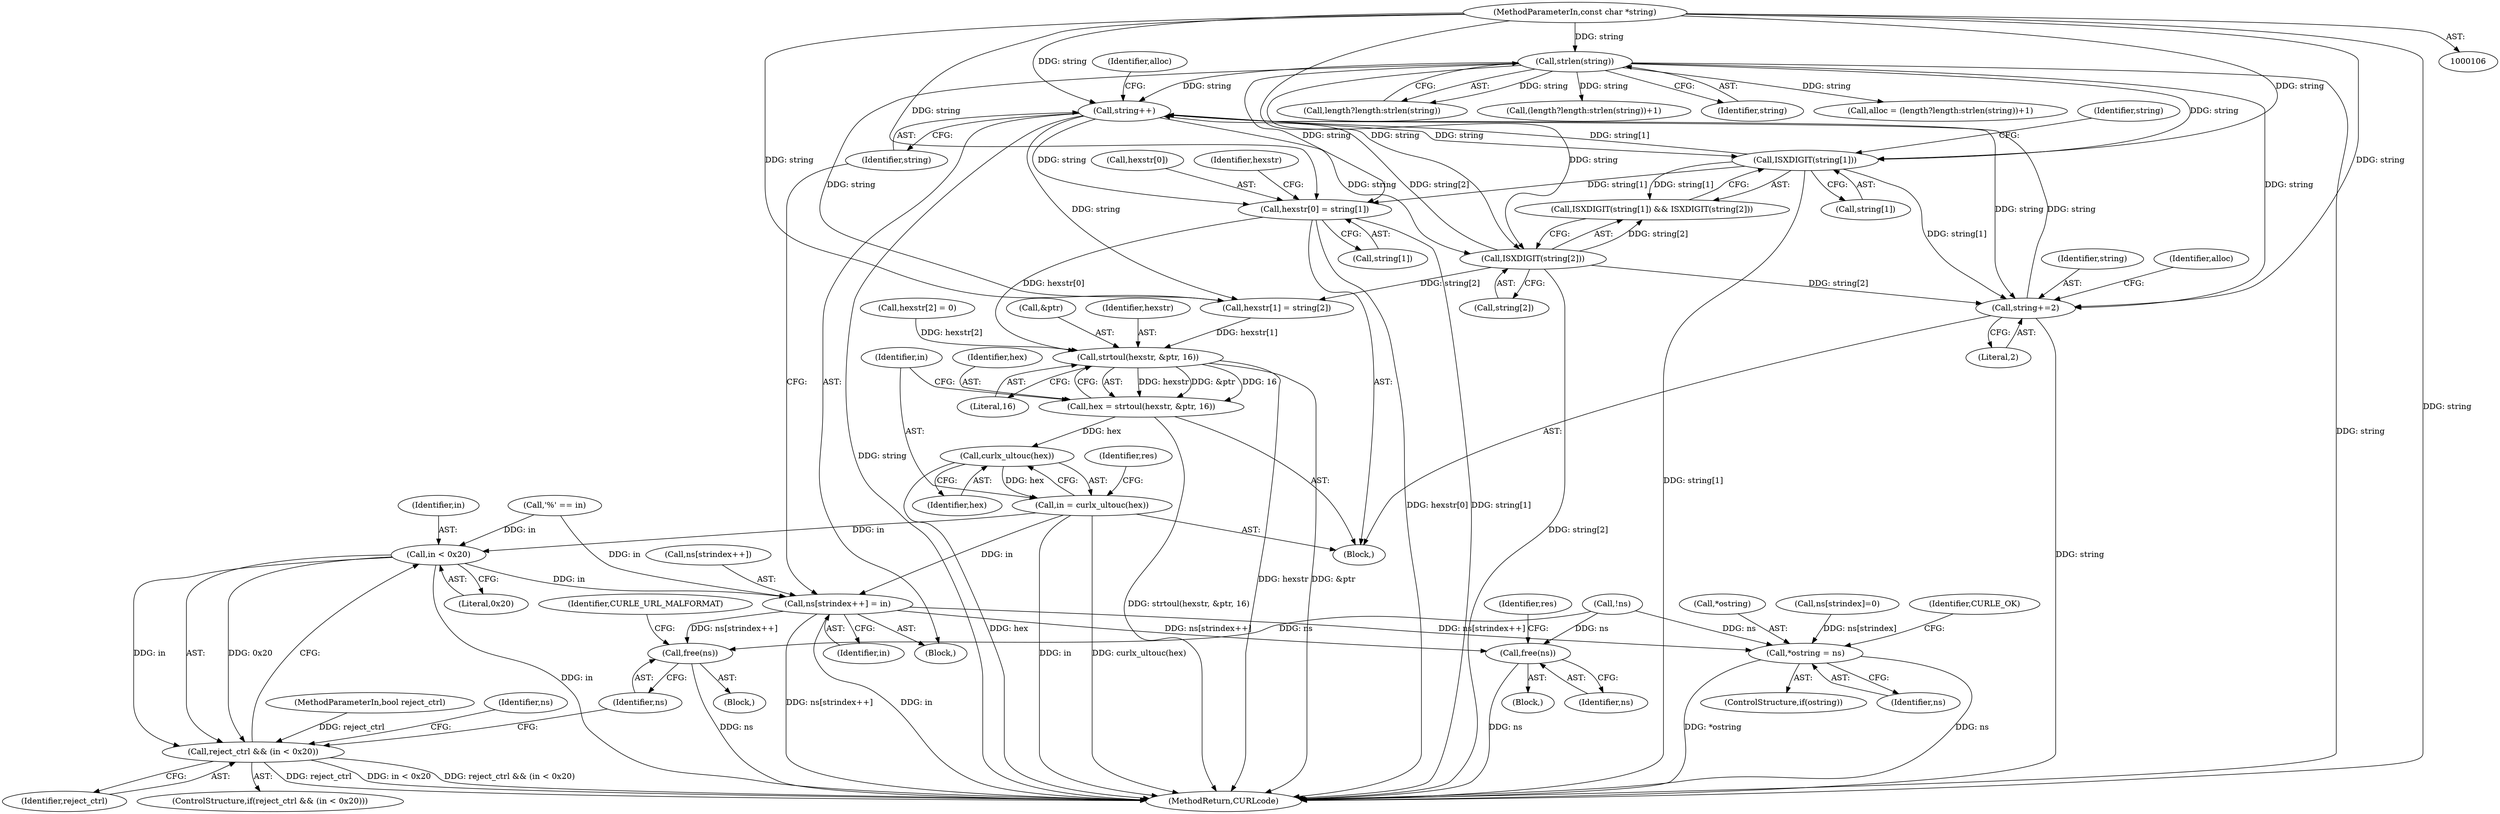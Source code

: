 digraph "1_curl_192c4f788d48f82c03e9cef40013f34370e90737@array" {
"1000168" [label="(Call,hexstr[0] = string[1])"];
"1000235" [label="(Call,string++)"];
"1000157" [label="(Call,ISXDIGIT(string[1]))"];
"1000121" [label="(Call,strlen(string))"];
"1000108" [label="(MethodParameterIn,const char *string)"];
"1000212" [label="(Call,string+=2)"];
"1000161" [label="(Call,ISXDIGIT(string[2]))"];
"1000189" [label="(Call,strtoul(hexstr, &ptr, 16))"];
"1000187" [label="(Call,hex = strtoul(hexstr, &ptr, 16))"];
"1000196" [label="(Call,curlx_ultouc(hex))"];
"1000194" [label="(Call,in = curlx_ultouc(hex))"];
"1000221" [label="(Call,in < 0x20)"];
"1000219" [label="(Call,reject_ctrl && (in < 0x20))"];
"1000229" [label="(Call,ns[strindex++] = in)"];
"1000208" [label="(Call,free(ns))"];
"1000225" [label="(Call,free(ns))"];
"1000250" [label="(Call,*ostring = ns)"];
"1000108" [label="(MethodParameterIn,const char *string)"];
"1000208" [label="(Call,free(ns))"];
"1000224" [label="(Block,)"];
"1000251" [label="(Call,*ostring)"];
"1000230" [label="(Call,ns[strindex++])"];
"1000112" [label="(MethodParameterIn,bool reject_ctrl)"];
"1000237" [label="(Call,ns[strindex]=0)"];
"1000163" [label="(Identifier,string)"];
"1000118" [label="(Call,length?length:strlen(string))"];
"1000197" [label="(Identifier,hex)"];
"1000218" [label="(ControlStructure,if(reject_ctrl && (in < 0x20)))"];
"1000228" [label="(Identifier,CURLE_URL_MALFORMAT)"];
"1000222" [label="(Identifier,in)"];
"1000213" [label="(Identifier,string)"];
"1000256" [label="(MethodReturn,CURLcode)"];
"1000191" [label="(Call,&ptr)"];
"1000223" [label="(Literal,0x20)"];
"1000225" [label="(Call,free(ns))"];
"1000188" [label="(Identifier,hex)"];
"1000207" [label="(Block,)"];
"1000190" [label="(Identifier,hexstr)"];
"1000255" [label="(Identifier,CURLE_OK)"];
"1000187" [label="(Call,hex = strtoul(hexstr, &ptr, 16))"];
"1000169" [label="(Call,hexstr[0])"];
"1000216" [label="(Identifier,alloc)"];
"1000199" [label="(Identifier,res)"];
"1000214" [label="(Literal,2)"];
"1000158" [label="(Call,string[1])"];
"1000156" [label="(Call,ISXDIGIT(string[1]) && ISXDIGIT(string[2]))"];
"1000219" [label="(Call,reject_ctrl && (in < 0x20))"];
"1000248" [label="(ControlStructure,if(ostring))"];
"1000172" [label="(Call,string[1])"];
"1000235" [label="(Call,string++)"];
"1000162" [label="(Call,string[2])"];
"1000165" [label="(Block,)"];
"1000182" [label="(Call,hexstr[2] = 0)"];
"1000117" [label="(Call,(length?length:strlen(string))+1)"];
"1000221" [label="(Call,in < 0x20)"];
"1000229" [label="(Call,ns[strindex++] = in)"];
"1000122" [label="(Identifier,string)"];
"1000226" [label="(Identifier,ns)"];
"1000209" [label="(Identifier,ns)"];
"1000253" [label="(Identifier,ns)"];
"1000193" [label="(Literal,16)"];
"1000211" [label="(Identifier,res)"];
"1000220" [label="(Identifier,reject_ctrl)"];
"1000196" [label="(Call,curlx_ultouc(hex))"];
"1000212" [label="(Call,string+=2)"];
"1000153" [label="(Call,'%' == in)"];
"1000234" [label="(Identifier,in)"];
"1000168" [label="(Call,hexstr[0] = string[1])"];
"1000236" [label="(Identifier,string)"];
"1000115" [label="(Call,alloc = (length?length:strlen(string))+1)"];
"1000177" [label="(Identifier,hexstr)"];
"1000157" [label="(Call,ISXDIGIT(string[1]))"];
"1000144" [label="(Identifier,alloc)"];
"1000195" [label="(Identifier,in)"];
"1000121" [label="(Call,strlen(string))"];
"1000189" [label="(Call,strtoul(hexstr, &ptr, 16))"];
"1000146" [label="(Block,)"];
"1000175" [label="(Call,hexstr[1] = string[2])"];
"1000194" [label="(Call,in = curlx_ultouc(hex))"];
"1000137" [label="(Call,!ns)"];
"1000231" [label="(Identifier,ns)"];
"1000250" [label="(Call,*ostring = ns)"];
"1000161" [label="(Call,ISXDIGIT(string[2]))"];
"1000168" -> "1000165"  [label="AST: "];
"1000168" -> "1000172"  [label="CFG: "];
"1000169" -> "1000168"  [label="AST: "];
"1000172" -> "1000168"  [label="AST: "];
"1000177" -> "1000168"  [label="CFG: "];
"1000168" -> "1000256"  [label="DDG: string[1]"];
"1000168" -> "1000256"  [label="DDG: hexstr[0]"];
"1000235" -> "1000168"  [label="DDG: string"];
"1000157" -> "1000168"  [label="DDG: string[1]"];
"1000121" -> "1000168"  [label="DDG: string"];
"1000108" -> "1000168"  [label="DDG: string"];
"1000168" -> "1000189"  [label="DDG: hexstr[0]"];
"1000235" -> "1000146"  [label="AST: "];
"1000235" -> "1000236"  [label="CFG: "];
"1000236" -> "1000235"  [label="AST: "];
"1000144" -> "1000235"  [label="CFG: "];
"1000235" -> "1000256"  [label="DDG: string"];
"1000235" -> "1000157"  [label="DDG: string"];
"1000235" -> "1000161"  [label="DDG: string"];
"1000235" -> "1000175"  [label="DDG: string"];
"1000235" -> "1000212"  [label="DDG: string"];
"1000157" -> "1000235"  [label="DDG: string[1]"];
"1000212" -> "1000235"  [label="DDG: string"];
"1000121" -> "1000235"  [label="DDG: string"];
"1000161" -> "1000235"  [label="DDG: string[2]"];
"1000108" -> "1000235"  [label="DDG: string"];
"1000157" -> "1000156"  [label="AST: "];
"1000157" -> "1000158"  [label="CFG: "];
"1000158" -> "1000157"  [label="AST: "];
"1000163" -> "1000157"  [label="CFG: "];
"1000156" -> "1000157"  [label="CFG: "];
"1000157" -> "1000256"  [label="DDG: string[1]"];
"1000157" -> "1000156"  [label="DDG: string[1]"];
"1000121" -> "1000157"  [label="DDG: string"];
"1000108" -> "1000157"  [label="DDG: string"];
"1000157" -> "1000212"  [label="DDG: string[1]"];
"1000121" -> "1000118"  [label="AST: "];
"1000121" -> "1000122"  [label="CFG: "];
"1000122" -> "1000121"  [label="AST: "];
"1000118" -> "1000121"  [label="CFG: "];
"1000121" -> "1000256"  [label="DDG: string"];
"1000121" -> "1000115"  [label="DDG: string"];
"1000121" -> "1000117"  [label="DDG: string"];
"1000121" -> "1000118"  [label="DDG: string"];
"1000108" -> "1000121"  [label="DDG: string"];
"1000121" -> "1000161"  [label="DDG: string"];
"1000121" -> "1000175"  [label="DDG: string"];
"1000121" -> "1000212"  [label="DDG: string"];
"1000108" -> "1000106"  [label="AST: "];
"1000108" -> "1000256"  [label="DDG: string"];
"1000108" -> "1000161"  [label="DDG: string"];
"1000108" -> "1000175"  [label="DDG: string"];
"1000108" -> "1000212"  [label="DDG: string"];
"1000212" -> "1000165"  [label="AST: "];
"1000212" -> "1000214"  [label="CFG: "];
"1000213" -> "1000212"  [label="AST: "];
"1000214" -> "1000212"  [label="AST: "];
"1000216" -> "1000212"  [label="CFG: "];
"1000212" -> "1000256"  [label="DDG: string"];
"1000161" -> "1000212"  [label="DDG: string[2]"];
"1000161" -> "1000156"  [label="AST: "];
"1000161" -> "1000162"  [label="CFG: "];
"1000162" -> "1000161"  [label="AST: "];
"1000156" -> "1000161"  [label="CFG: "];
"1000161" -> "1000256"  [label="DDG: string[2]"];
"1000161" -> "1000156"  [label="DDG: string[2]"];
"1000161" -> "1000175"  [label="DDG: string[2]"];
"1000189" -> "1000187"  [label="AST: "];
"1000189" -> "1000193"  [label="CFG: "];
"1000190" -> "1000189"  [label="AST: "];
"1000191" -> "1000189"  [label="AST: "];
"1000193" -> "1000189"  [label="AST: "];
"1000187" -> "1000189"  [label="CFG: "];
"1000189" -> "1000256"  [label="DDG: hexstr"];
"1000189" -> "1000256"  [label="DDG: &ptr"];
"1000189" -> "1000187"  [label="DDG: hexstr"];
"1000189" -> "1000187"  [label="DDG: &ptr"];
"1000189" -> "1000187"  [label="DDG: 16"];
"1000175" -> "1000189"  [label="DDG: hexstr[1]"];
"1000182" -> "1000189"  [label="DDG: hexstr[2]"];
"1000187" -> "1000165"  [label="AST: "];
"1000188" -> "1000187"  [label="AST: "];
"1000195" -> "1000187"  [label="CFG: "];
"1000187" -> "1000256"  [label="DDG: strtoul(hexstr, &ptr, 16)"];
"1000187" -> "1000196"  [label="DDG: hex"];
"1000196" -> "1000194"  [label="AST: "];
"1000196" -> "1000197"  [label="CFG: "];
"1000197" -> "1000196"  [label="AST: "];
"1000194" -> "1000196"  [label="CFG: "];
"1000196" -> "1000256"  [label="DDG: hex"];
"1000196" -> "1000194"  [label="DDG: hex"];
"1000194" -> "1000165"  [label="AST: "];
"1000195" -> "1000194"  [label="AST: "];
"1000199" -> "1000194"  [label="CFG: "];
"1000194" -> "1000256"  [label="DDG: in"];
"1000194" -> "1000256"  [label="DDG: curlx_ultouc(hex)"];
"1000194" -> "1000221"  [label="DDG: in"];
"1000194" -> "1000229"  [label="DDG: in"];
"1000221" -> "1000219"  [label="AST: "];
"1000221" -> "1000223"  [label="CFG: "];
"1000222" -> "1000221"  [label="AST: "];
"1000223" -> "1000221"  [label="AST: "];
"1000219" -> "1000221"  [label="CFG: "];
"1000221" -> "1000256"  [label="DDG: in"];
"1000221" -> "1000219"  [label="DDG: in"];
"1000221" -> "1000219"  [label="DDG: 0x20"];
"1000153" -> "1000221"  [label="DDG: in"];
"1000221" -> "1000229"  [label="DDG: in"];
"1000219" -> "1000218"  [label="AST: "];
"1000219" -> "1000220"  [label="CFG: "];
"1000220" -> "1000219"  [label="AST: "];
"1000226" -> "1000219"  [label="CFG: "];
"1000231" -> "1000219"  [label="CFG: "];
"1000219" -> "1000256"  [label="DDG: in < 0x20"];
"1000219" -> "1000256"  [label="DDG: reject_ctrl && (in < 0x20)"];
"1000219" -> "1000256"  [label="DDG: reject_ctrl"];
"1000112" -> "1000219"  [label="DDG: reject_ctrl"];
"1000229" -> "1000146"  [label="AST: "];
"1000229" -> "1000234"  [label="CFG: "];
"1000230" -> "1000229"  [label="AST: "];
"1000234" -> "1000229"  [label="AST: "];
"1000236" -> "1000229"  [label="CFG: "];
"1000229" -> "1000256"  [label="DDG: in"];
"1000229" -> "1000256"  [label="DDG: ns[strindex++]"];
"1000229" -> "1000208"  [label="DDG: ns[strindex++]"];
"1000229" -> "1000225"  [label="DDG: ns[strindex++]"];
"1000153" -> "1000229"  [label="DDG: in"];
"1000229" -> "1000250"  [label="DDG: ns[strindex++]"];
"1000208" -> "1000207"  [label="AST: "];
"1000208" -> "1000209"  [label="CFG: "];
"1000209" -> "1000208"  [label="AST: "];
"1000211" -> "1000208"  [label="CFG: "];
"1000208" -> "1000256"  [label="DDG: ns"];
"1000137" -> "1000208"  [label="DDG: ns"];
"1000225" -> "1000224"  [label="AST: "];
"1000225" -> "1000226"  [label="CFG: "];
"1000226" -> "1000225"  [label="AST: "];
"1000228" -> "1000225"  [label="CFG: "];
"1000225" -> "1000256"  [label="DDG: ns"];
"1000137" -> "1000225"  [label="DDG: ns"];
"1000250" -> "1000248"  [label="AST: "];
"1000250" -> "1000253"  [label="CFG: "];
"1000251" -> "1000250"  [label="AST: "];
"1000253" -> "1000250"  [label="AST: "];
"1000255" -> "1000250"  [label="CFG: "];
"1000250" -> "1000256"  [label="DDG: *ostring"];
"1000250" -> "1000256"  [label="DDG: ns"];
"1000237" -> "1000250"  [label="DDG: ns[strindex]"];
"1000137" -> "1000250"  [label="DDG: ns"];
}
